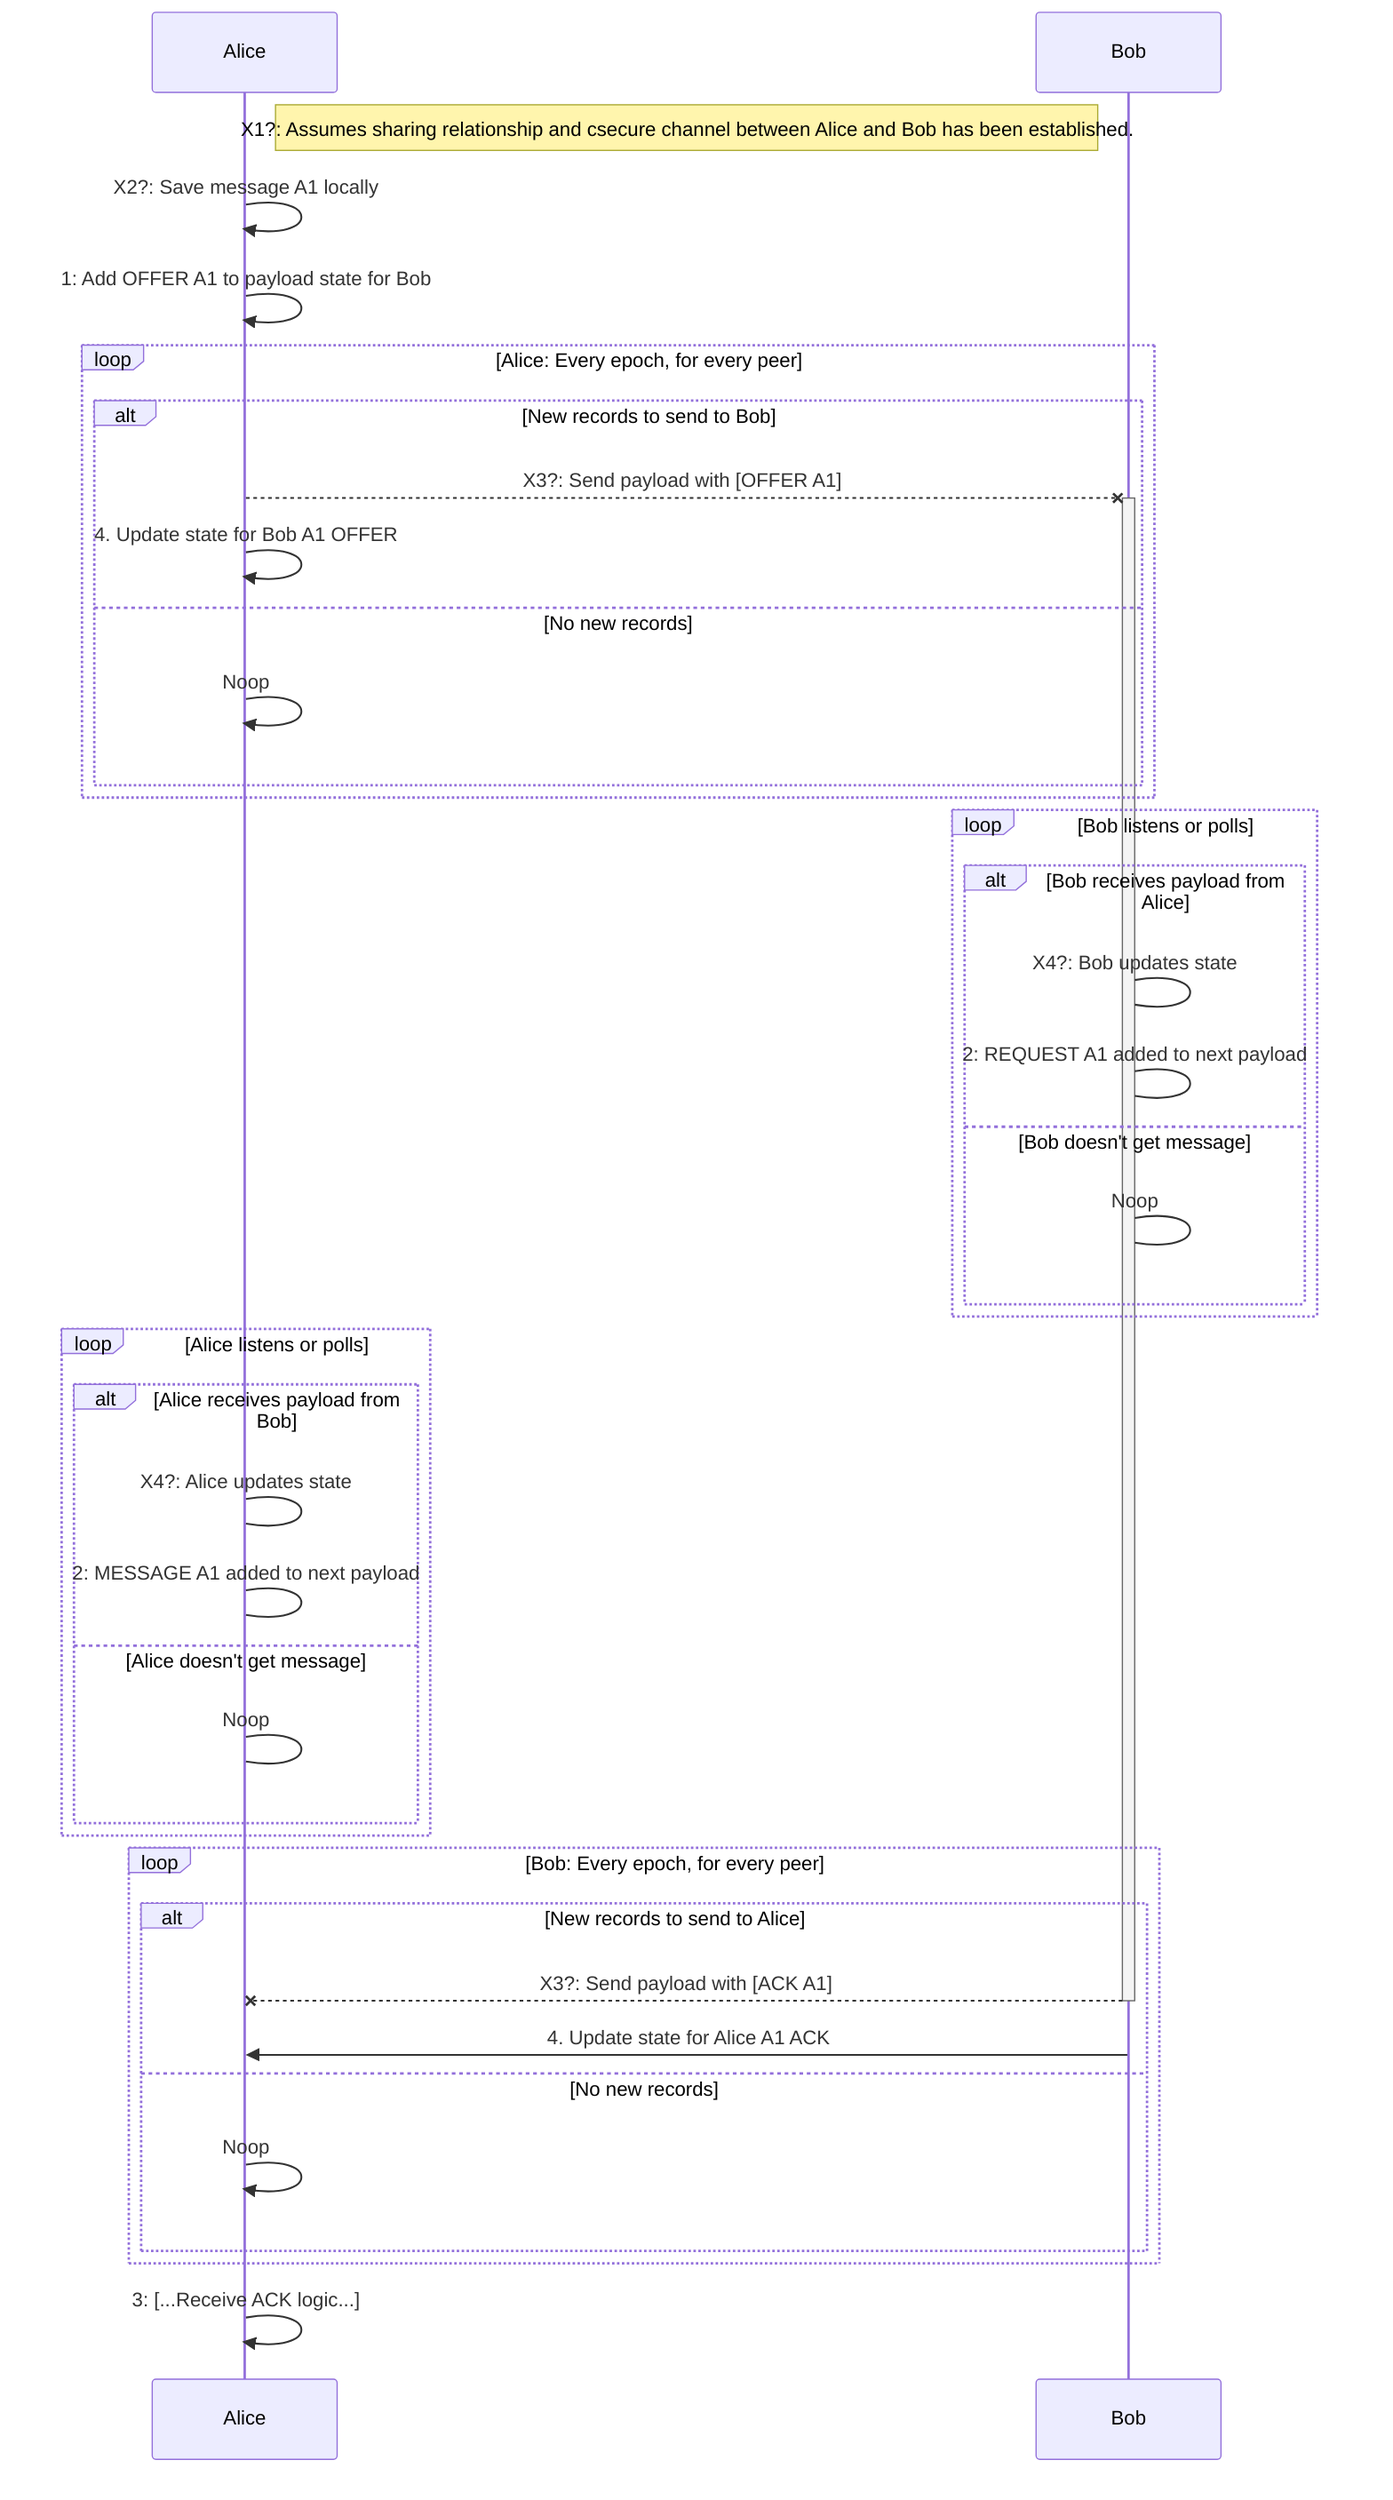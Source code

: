 sequenceDiagram

Note right of Alice: X1?: Assumes sharing relationship and csecure channel between Alice and Bob has been established.
Alice->>Alice: X2?: Save message A1 locally
Alice->>Alice: 1: Add OFFER A1 to payload state for Bob

loop Alice: Every epoch, for every peer
    alt New records to send to Bob
        Alice--x+Bob: X3?: Send payload with [OFFER A1]
        Alice->>Alice: 4. Update state for Bob A1 OFFER
    else No new records
        Alice->>Alice: Noop
    end
end

loop Bob listens or polls
    alt Bob receives payload from Alice
        Bob->Bob: X4?: Bob updates state
        Bob->Bob: 2: REQUEST A1 added to next payload
    else Bob doesn't get message
            Bob->Bob: Noop
    end
end

loop Alice listens or polls
    alt Alice receives payload from Bob
        Alice->Alice: X4?: Alice updates state
        Alice->Alice: 2: MESSAGE A1 added to next payload
    else Alice doesn't get message
            Alice->Alice: Noop
    end
end


loop Bob: Every epoch, for every peer
    alt New records to send to Alice
        Bob--x-Alice: X3?: Send payload with [ACK A1]
        Bob->>Alice: 4. Update state for Alice A1 ACK
    else No new records
        Alice->>Alice: Noop
    end
end

Alice->>Alice: 3: [...Receive ACK logic...]